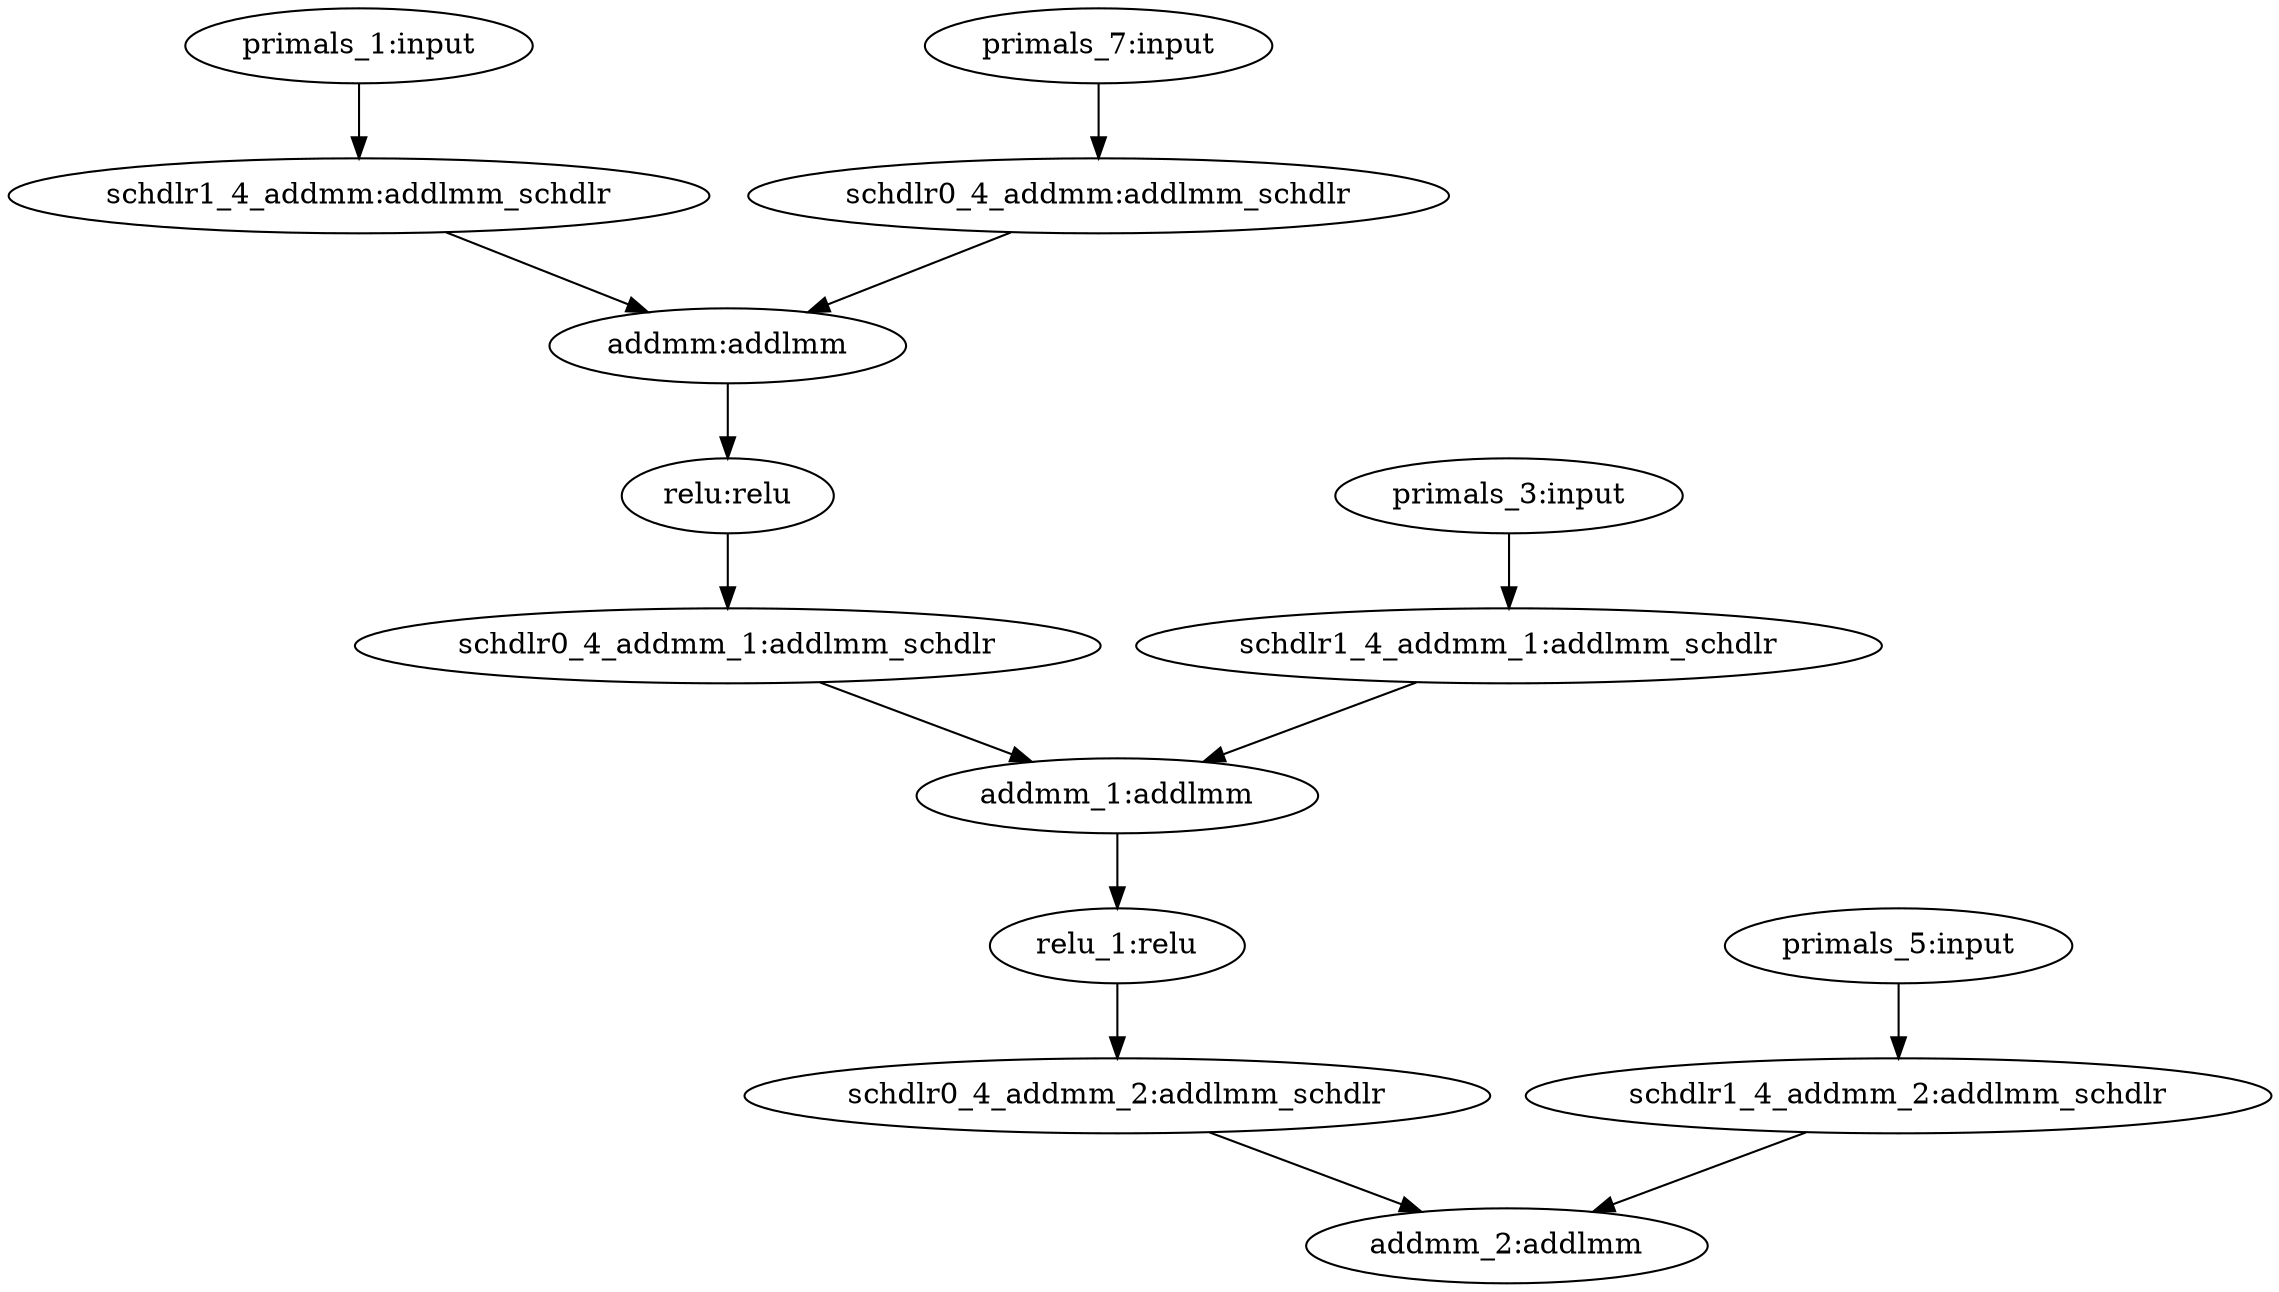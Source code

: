 digraph {
	primals_1 [label="primals_1:input"]
	primals_3 [label="primals_3:input"]
	primals_5 [label="primals_5:input"]
	primals_7 [label="primals_7:input"]
	addmm [label="addmm:addlmm"]
	schdlr0_4_addmm [label="schdlr0_4_addmm:addlmm_schdlr"]
	schdlr1_4_addmm [label="schdlr1_4_addmm:addlmm_schdlr"]
	relu [label="relu:relu"]
	addmm_1 [label="addmm_1:addlmm"]
	schdlr0_4_addmm_1 [label="schdlr0_4_addmm_1:addlmm_schdlr"]
	schdlr1_4_addmm_1 [label="schdlr1_4_addmm_1:addlmm_schdlr"]
	relu_1 [label="relu_1:relu"]
	addmm_2 [label="addmm_2:addlmm"]
	schdlr0_4_addmm_2 [label="schdlr0_4_addmm_2:addlmm_schdlr"]
	schdlr1_4_addmm_2 [label="schdlr1_4_addmm_2:addlmm_schdlr"]
	primals_1 -> schdlr1_4_addmm
	primals_3 -> schdlr1_4_addmm_1
	primals_5 -> schdlr1_4_addmm_2
	primals_7 -> schdlr0_4_addmm
	addmm -> relu
	schdlr0_4_addmm -> addmm
	schdlr1_4_addmm -> addmm
	relu -> schdlr0_4_addmm_1
	addmm_1 -> relu_1
	schdlr0_4_addmm_1 -> addmm_1
	schdlr1_4_addmm_1 -> addmm_1
	relu_1 -> schdlr0_4_addmm_2
	schdlr0_4_addmm_2 -> addmm_2
	schdlr1_4_addmm_2 -> addmm_2
}

